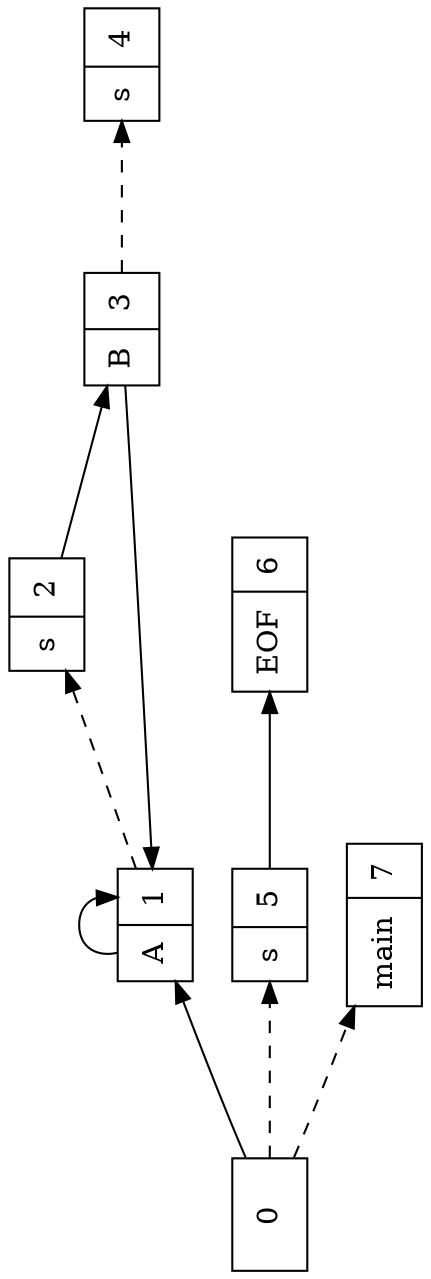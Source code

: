 digraph G {
orientation = landscape;
rankdir = LR;
ratio = compress;
s0 [ label="0", shape = record ] ;
s1 [ label="{A|1}", shape = record ] ;
s2 [ label="{s|2}", shape = record ] ;
s3 [ label="{B|3}", shape = record ] ;
s4 [ label="{s|4}", shape = record ] ;
s5 [ label="{s|5}", shape = record ] ;
s6 [ label="{EOF|6}", shape = record ] ;
s7 [ label="{main|7}", shape = record ] ;
s0 -> s1 [ label="        ", style = solid ] ;
s0 -> s5 [ label="        ", style = dashed ] ;
s0 -> s7 [ label="        ", style = dashed ] ;
s1 -> s1 [ label="        ", style = solid ] ;
s1 -> s2 [ label="        ", style = dashed ] ;
s2 -> s3 [ label="        ", style = solid ] ;
s3 -> s1 [ label="        ", style = solid ] ;
s3 -> s4 [ label="        ", style = dashed ] ;
s5 -> s6 [ label="        ", style = solid ] ;

}
